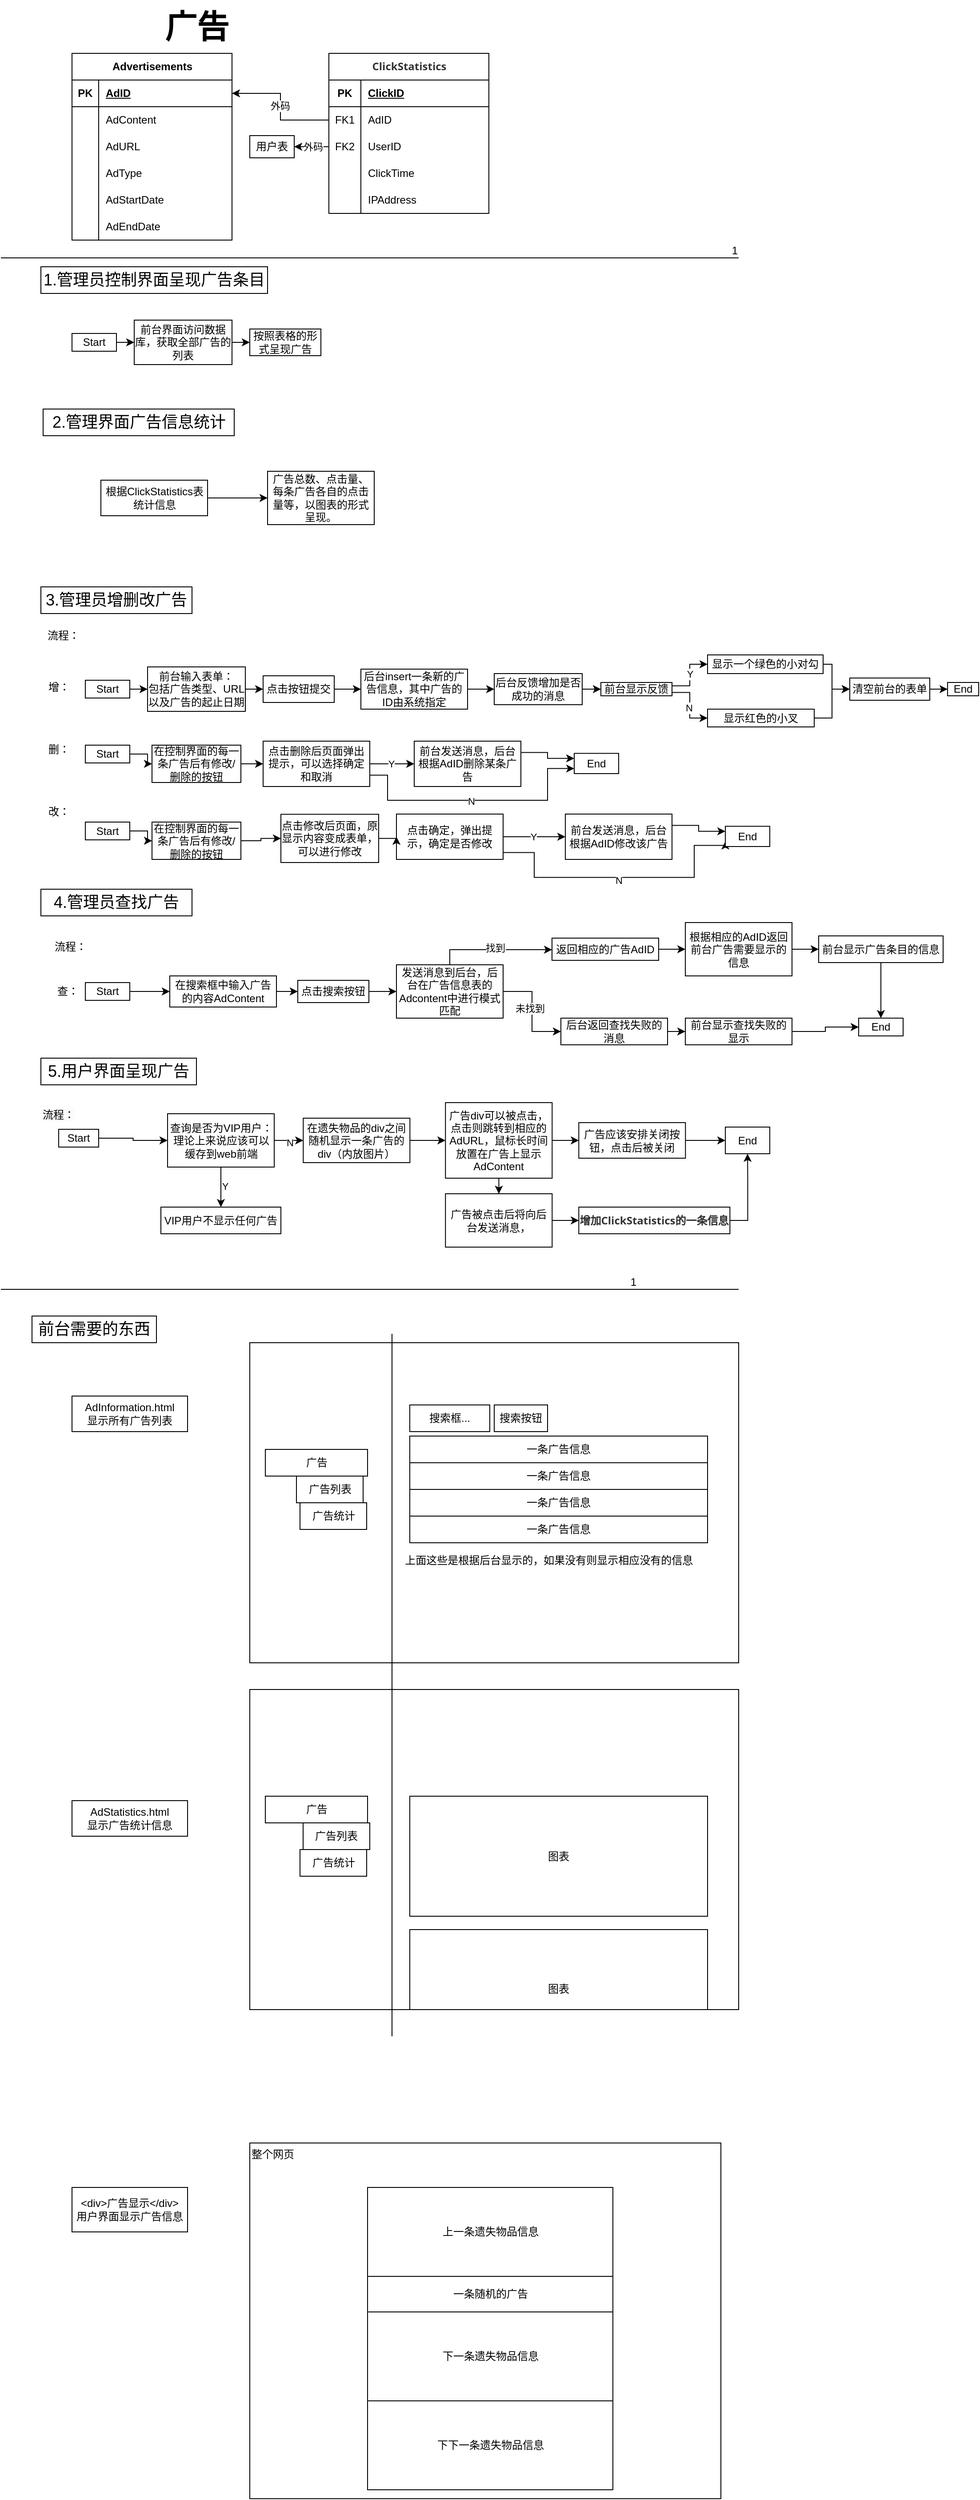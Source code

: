<mxfile version="24.2.7" type="device">
  <diagram name="第 1 页" id="qm4ddd9qRuESemj-PKuU">
    <mxGraphModel dx="1607" dy="868" grid="1" gridSize="10" guides="1" tooltips="1" connect="1" arrows="1" fold="1" page="1" pageScale="1" pageWidth="827" pageHeight="1169" math="0" shadow="0">
      <root>
        <mxCell id="0" />
        <mxCell id="1" parent="0" />
        <mxCell id="F8cBAUzVvNkROAD9gVgR-21" value="Advertisements" style="shape=table;startSize=30;container=1;collapsible=1;childLayout=tableLayout;fixedRows=1;rowLines=0;fontStyle=1;align=center;resizeLast=1;html=1;" parent="1" vertex="1">
          <mxGeometry x="80" y="90" width="180" height="210" as="geometry" />
        </mxCell>
        <mxCell id="F8cBAUzVvNkROAD9gVgR-22" value="" style="shape=tableRow;horizontal=0;startSize=0;swimlaneHead=0;swimlaneBody=0;fillColor=none;collapsible=0;dropTarget=0;points=[[0,0.5],[1,0.5]];portConstraint=eastwest;top=0;left=0;right=0;bottom=1;" parent="F8cBAUzVvNkROAD9gVgR-21" vertex="1">
          <mxGeometry y="30" width="180" height="30" as="geometry" />
        </mxCell>
        <mxCell id="F8cBAUzVvNkROAD9gVgR-23" value="PK" style="shape=partialRectangle;connectable=0;fillColor=none;top=0;left=0;bottom=0;right=0;fontStyle=1;overflow=hidden;whiteSpace=wrap;html=1;" parent="F8cBAUzVvNkROAD9gVgR-22" vertex="1">
          <mxGeometry width="30" height="30" as="geometry">
            <mxRectangle width="30" height="30" as="alternateBounds" />
          </mxGeometry>
        </mxCell>
        <mxCell id="F8cBAUzVvNkROAD9gVgR-24" value="AdID" style="shape=partialRectangle;connectable=0;fillColor=none;top=0;left=0;bottom=0;right=0;align=left;spacingLeft=6;fontStyle=5;overflow=hidden;whiteSpace=wrap;html=1;" parent="F8cBAUzVvNkROAD9gVgR-22" vertex="1">
          <mxGeometry x="30" width="150" height="30" as="geometry">
            <mxRectangle width="150" height="30" as="alternateBounds" />
          </mxGeometry>
        </mxCell>
        <mxCell id="F8cBAUzVvNkROAD9gVgR-25" value="" style="shape=tableRow;horizontal=0;startSize=0;swimlaneHead=0;swimlaneBody=0;fillColor=none;collapsible=0;dropTarget=0;points=[[0,0.5],[1,0.5]];portConstraint=eastwest;top=0;left=0;right=0;bottom=0;" parent="F8cBAUzVvNkROAD9gVgR-21" vertex="1">
          <mxGeometry y="60" width="180" height="30" as="geometry" />
        </mxCell>
        <mxCell id="F8cBAUzVvNkROAD9gVgR-26" value="" style="shape=partialRectangle;connectable=0;fillColor=none;top=0;left=0;bottom=0;right=0;editable=1;overflow=hidden;whiteSpace=wrap;html=1;" parent="F8cBAUzVvNkROAD9gVgR-25" vertex="1">
          <mxGeometry width="30" height="30" as="geometry">
            <mxRectangle width="30" height="30" as="alternateBounds" />
          </mxGeometry>
        </mxCell>
        <mxCell id="F8cBAUzVvNkROAD9gVgR-27" value="AdContent" style="shape=partialRectangle;connectable=0;fillColor=none;top=0;left=0;bottom=0;right=0;align=left;spacingLeft=6;overflow=hidden;whiteSpace=wrap;html=1;" parent="F8cBAUzVvNkROAD9gVgR-25" vertex="1">
          <mxGeometry x="30" width="150" height="30" as="geometry">
            <mxRectangle width="150" height="30" as="alternateBounds" />
          </mxGeometry>
        </mxCell>
        <mxCell id="F8cBAUzVvNkROAD9gVgR-28" value="" style="shape=tableRow;horizontal=0;startSize=0;swimlaneHead=0;swimlaneBody=0;fillColor=none;collapsible=0;dropTarget=0;points=[[0,0.5],[1,0.5]];portConstraint=eastwest;top=0;left=0;right=0;bottom=0;" parent="F8cBAUzVvNkROAD9gVgR-21" vertex="1">
          <mxGeometry y="90" width="180" height="30" as="geometry" />
        </mxCell>
        <mxCell id="F8cBAUzVvNkROAD9gVgR-29" value="" style="shape=partialRectangle;connectable=0;fillColor=none;top=0;left=0;bottom=0;right=0;editable=1;overflow=hidden;whiteSpace=wrap;html=1;" parent="F8cBAUzVvNkROAD9gVgR-28" vertex="1">
          <mxGeometry width="30" height="30" as="geometry">
            <mxRectangle width="30" height="30" as="alternateBounds" />
          </mxGeometry>
        </mxCell>
        <mxCell id="F8cBAUzVvNkROAD9gVgR-30" value="AdURL" style="shape=partialRectangle;connectable=0;fillColor=none;top=0;left=0;bottom=0;right=0;align=left;spacingLeft=6;overflow=hidden;whiteSpace=wrap;html=1;" parent="F8cBAUzVvNkROAD9gVgR-28" vertex="1">
          <mxGeometry x="30" width="150" height="30" as="geometry">
            <mxRectangle width="150" height="30" as="alternateBounds" />
          </mxGeometry>
        </mxCell>
        <mxCell id="F8cBAUzVvNkROAD9gVgR-31" value="" style="shape=tableRow;horizontal=0;startSize=0;swimlaneHead=0;swimlaneBody=0;fillColor=none;collapsible=0;dropTarget=0;points=[[0,0.5],[1,0.5]];portConstraint=eastwest;top=0;left=0;right=0;bottom=0;" parent="F8cBAUzVvNkROAD9gVgR-21" vertex="1">
          <mxGeometry y="120" width="180" height="30" as="geometry" />
        </mxCell>
        <mxCell id="F8cBAUzVvNkROAD9gVgR-32" value="" style="shape=partialRectangle;connectable=0;fillColor=none;top=0;left=0;bottom=0;right=0;editable=1;overflow=hidden;whiteSpace=wrap;html=1;" parent="F8cBAUzVvNkROAD9gVgR-31" vertex="1">
          <mxGeometry width="30" height="30" as="geometry">
            <mxRectangle width="30" height="30" as="alternateBounds" />
          </mxGeometry>
        </mxCell>
        <mxCell id="F8cBAUzVvNkROAD9gVgR-33" value="AdType" style="shape=partialRectangle;connectable=0;fillColor=none;top=0;left=0;bottom=0;right=0;align=left;spacingLeft=6;overflow=hidden;whiteSpace=wrap;html=1;" parent="F8cBAUzVvNkROAD9gVgR-31" vertex="1">
          <mxGeometry x="30" width="150" height="30" as="geometry">
            <mxRectangle width="150" height="30" as="alternateBounds" />
          </mxGeometry>
        </mxCell>
        <mxCell id="F8cBAUzVvNkROAD9gVgR-34" style="shape=tableRow;horizontal=0;startSize=0;swimlaneHead=0;swimlaneBody=0;fillColor=none;collapsible=0;dropTarget=0;points=[[0,0.5],[1,0.5]];portConstraint=eastwest;top=0;left=0;right=0;bottom=0;" parent="F8cBAUzVvNkROAD9gVgR-21" vertex="1">
          <mxGeometry y="150" width="180" height="30" as="geometry" />
        </mxCell>
        <mxCell id="F8cBAUzVvNkROAD9gVgR-35" style="shape=partialRectangle;connectable=0;fillColor=none;top=0;left=0;bottom=0;right=0;editable=1;overflow=hidden;whiteSpace=wrap;html=1;" parent="F8cBAUzVvNkROAD9gVgR-34" vertex="1">
          <mxGeometry width="30" height="30" as="geometry">
            <mxRectangle width="30" height="30" as="alternateBounds" />
          </mxGeometry>
        </mxCell>
        <mxCell id="F8cBAUzVvNkROAD9gVgR-36" value="AdStartDate" style="shape=partialRectangle;connectable=0;fillColor=none;top=0;left=0;bottom=0;right=0;align=left;spacingLeft=6;overflow=hidden;whiteSpace=wrap;html=1;" parent="F8cBAUzVvNkROAD9gVgR-34" vertex="1">
          <mxGeometry x="30" width="150" height="30" as="geometry">
            <mxRectangle width="150" height="30" as="alternateBounds" />
          </mxGeometry>
        </mxCell>
        <mxCell id="F8cBAUzVvNkROAD9gVgR-81" style="shape=tableRow;horizontal=0;startSize=0;swimlaneHead=0;swimlaneBody=0;fillColor=none;collapsible=0;dropTarget=0;points=[[0,0.5],[1,0.5]];portConstraint=eastwest;top=0;left=0;right=0;bottom=0;" parent="F8cBAUzVvNkROAD9gVgR-21" vertex="1">
          <mxGeometry y="180" width="180" height="30" as="geometry" />
        </mxCell>
        <mxCell id="F8cBAUzVvNkROAD9gVgR-82" style="shape=partialRectangle;connectable=0;fillColor=none;top=0;left=0;bottom=0;right=0;editable=1;overflow=hidden;whiteSpace=wrap;html=1;" parent="F8cBAUzVvNkROAD9gVgR-81" vertex="1">
          <mxGeometry width="30" height="30" as="geometry">
            <mxRectangle width="30" height="30" as="alternateBounds" />
          </mxGeometry>
        </mxCell>
        <mxCell id="F8cBAUzVvNkROAD9gVgR-83" value="AdEndDate" style="shape=partialRectangle;connectable=0;fillColor=none;top=0;left=0;bottom=0;right=0;align=left;spacingLeft=6;overflow=hidden;whiteSpace=wrap;html=1;" parent="F8cBAUzVvNkROAD9gVgR-81" vertex="1">
          <mxGeometry x="30" width="150" height="30" as="geometry">
            <mxRectangle width="150" height="30" as="alternateBounds" />
          </mxGeometry>
        </mxCell>
        <mxCell id="F8cBAUzVvNkROAD9gVgR-84" value="&lt;strong style=&quot;box-sizing: border-box; color: rgb(51, 51, 51); font-family: &amp;quot;Open Sans&amp;quot;, &amp;quot;Clear Sans&amp;quot;, &amp;quot;Helvetica Neue&amp;quot;, Helvetica, Arial, &amp;quot;Segoe UI Emoji&amp;quot;, sans-serif; orphans: 4; text-align: left; background-color: rgb(255, 255, 255);&quot;&gt;&lt;font style=&quot;font-size: 12px;&quot;&gt;ClickStatistics&lt;/font&gt;&lt;/strong&gt;" style="shape=table;startSize=30;container=1;collapsible=1;childLayout=tableLayout;fixedRows=1;rowLines=0;fontStyle=1;align=center;resizeLast=1;html=1;" parent="1" vertex="1">
          <mxGeometry x="368.97" y="90" width="180" height="180" as="geometry">
            <mxRectangle x="368.97" y="90" width="120" height="30" as="alternateBounds" />
          </mxGeometry>
        </mxCell>
        <mxCell id="F8cBAUzVvNkROAD9gVgR-85" value="" style="shape=tableRow;horizontal=0;startSize=0;swimlaneHead=0;swimlaneBody=0;fillColor=none;collapsible=0;dropTarget=0;points=[[0,0.5],[1,0.5]];portConstraint=eastwest;top=0;left=0;right=0;bottom=1;" parent="F8cBAUzVvNkROAD9gVgR-84" vertex="1">
          <mxGeometry y="30" width="180" height="30" as="geometry" />
        </mxCell>
        <mxCell id="F8cBAUzVvNkROAD9gVgR-86" value="PK" style="shape=partialRectangle;connectable=0;fillColor=none;top=0;left=0;bottom=0;right=0;fontStyle=1;overflow=hidden;whiteSpace=wrap;html=1;" parent="F8cBAUzVvNkROAD9gVgR-85" vertex="1">
          <mxGeometry width="36" height="30" as="geometry">
            <mxRectangle width="36" height="30" as="alternateBounds" />
          </mxGeometry>
        </mxCell>
        <mxCell id="F8cBAUzVvNkROAD9gVgR-87" value="ClickID" style="shape=partialRectangle;connectable=0;fillColor=none;top=0;left=0;bottom=0;right=0;align=left;spacingLeft=6;fontStyle=5;overflow=hidden;whiteSpace=wrap;html=1;" parent="F8cBAUzVvNkROAD9gVgR-85" vertex="1">
          <mxGeometry x="36" width="144" height="30" as="geometry">
            <mxRectangle width="144" height="30" as="alternateBounds" />
          </mxGeometry>
        </mxCell>
        <mxCell id="F8cBAUzVvNkROAD9gVgR-88" value="" style="shape=tableRow;horizontal=0;startSize=0;swimlaneHead=0;swimlaneBody=0;fillColor=none;collapsible=0;dropTarget=0;points=[[0,0.5],[1,0.5]];portConstraint=eastwest;top=0;left=0;right=0;bottom=0;" parent="F8cBAUzVvNkROAD9gVgR-84" vertex="1">
          <mxGeometry y="60" width="180" height="30" as="geometry" />
        </mxCell>
        <mxCell id="F8cBAUzVvNkROAD9gVgR-89" value="FK1" style="shape=partialRectangle;connectable=0;fillColor=none;top=0;left=0;bottom=0;right=0;editable=1;overflow=hidden;whiteSpace=wrap;html=1;" parent="F8cBAUzVvNkROAD9gVgR-88" vertex="1">
          <mxGeometry width="36" height="30" as="geometry">
            <mxRectangle width="36" height="30" as="alternateBounds" />
          </mxGeometry>
        </mxCell>
        <mxCell id="F8cBAUzVvNkROAD9gVgR-90" value="AdID" style="shape=partialRectangle;connectable=0;fillColor=none;top=0;left=0;bottom=0;right=0;align=left;spacingLeft=6;overflow=hidden;whiteSpace=wrap;html=1;" parent="F8cBAUzVvNkROAD9gVgR-88" vertex="1">
          <mxGeometry x="36" width="144" height="30" as="geometry">
            <mxRectangle width="144" height="30" as="alternateBounds" />
          </mxGeometry>
        </mxCell>
        <mxCell id="F8cBAUzVvNkROAD9gVgR-91" value="" style="shape=tableRow;horizontal=0;startSize=0;swimlaneHead=0;swimlaneBody=0;fillColor=none;collapsible=0;dropTarget=0;points=[[0,0.5],[1,0.5]];portConstraint=eastwest;top=0;left=0;right=0;bottom=0;" parent="F8cBAUzVvNkROAD9gVgR-84" vertex="1">
          <mxGeometry y="90" width="180" height="30" as="geometry" />
        </mxCell>
        <mxCell id="F8cBAUzVvNkROAD9gVgR-92" value="FK2" style="shape=partialRectangle;connectable=0;fillColor=none;top=0;left=0;bottom=0;right=0;editable=1;overflow=hidden;whiteSpace=wrap;html=1;" parent="F8cBAUzVvNkROAD9gVgR-91" vertex="1">
          <mxGeometry width="36" height="30" as="geometry">
            <mxRectangle width="36" height="30" as="alternateBounds" />
          </mxGeometry>
        </mxCell>
        <mxCell id="F8cBAUzVvNkROAD9gVgR-93" value="UserID" style="shape=partialRectangle;connectable=0;fillColor=none;top=0;left=0;bottom=0;right=0;align=left;spacingLeft=6;overflow=hidden;whiteSpace=wrap;html=1;" parent="F8cBAUzVvNkROAD9gVgR-91" vertex="1">
          <mxGeometry x="36" width="144" height="30" as="geometry">
            <mxRectangle width="144" height="30" as="alternateBounds" />
          </mxGeometry>
        </mxCell>
        <mxCell id="F8cBAUzVvNkROAD9gVgR-94" value="" style="shape=tableRow;horizontal=0;startSize=0;swimlaneHead=0;swimlaneBody=0;fillColor=none;collapsible=0;dropTarget=0;points=[[0,0.5],[1,0.5]];portConstraint=eastwest;top=0;left=0;right=0;bottom=0;" parent="F8cBAUzVvNkROAD9gVgR-84" vertex="1">
          <mxGeometry y="120" width="180" height="30" as="geometry" />
        </mxCell>
        <mxCell id="F8cBAUzVvNkROAD9gVgR-95" value="" style="shape=partialRectangle;connectable=0;fillColor=none;top=0;left=0;bottom=0;right=0;editable=1;overflow=hidden;whiteSpace=wrap;html=1;" parent="F8cBAUzVvNkROAD9gVgR-94" vertex="1">
          <mxGeometry width="36" height="30" as="geometry">
            <mxRectangle width="36" height="30" as="alternateBounds" />
          </mxGeometry>
        </mxCell>
        <mxCell id="F8cBAUzVvNkROAD9gVgR-96" value="ClickTime" style="shape=partialRectangle;connectable=0;fillColor=none;top=0;left=0;bottom=0;right=0;align=left;spacingLeft=6;overflow=hidden;whiteSpace=wrap;html=1;" parent="F8cBAUzVvNkROAD9gVgR-94" vertex="1">
          <mxGeometry x="36" width="144" height="30" as="geometry">
            <mxRectangle width="144" height="30" as="alternateBounds" />
          </mxGeometry>
        </mxCell>
        <mxCell id="F8cBAUzVvNkROAD9gVgR-97" style="shape=tableRow;horizontal=0;startSize=0;swimlaneHead=0;swimlaneBody=0;fillColor=none;collapsible=0;dropTarget=0;points=[[0,0.5],[1,0.5]];portConstraint=eastwest;top=0;left=0;right=0;bottom=0;" parent="F8cBAUzVvNkROAD9gVgR-84" vertex="1">
          <mxGeometry y="150" width="180" height="30" as="geometry" />
        </mxCell>
        <mxCell id="F8cBAUzVvNkROAD9gVgR-98" style="shape=partialRectangle;connectable=0;fillColor=none;top=0;left=0;bottom=0;right=0;editable=1;overflow=hidden;whiteSpace=wrap;html=1;" parent="F8cBAUzVvNkROAD9gVgR-97" vertex="1">
          <mxGeometry width="36" height="30" as="geometry">
            <mxRectangle width="36" height="30" as="alternateBounds" />
          </mxGeometry>
        </mxCell>
        <mxCell id="F8cBAUzVvNkROAD9gVgR-99" value="IPAddress" style="shape=partialRectangle;connectable=0;fillColor=none;top=0;left=0;bottom=0;right=0;align=left;spacingLeft=6;overflow=hidden;whiteSpace=wrap;html=1;" parent="F8cBAUzVvNkROAD9gVgR-97" vertex="1">
          <mxGeometry x="36" width="144" height="30" as="geometry">
            <mxRectangle width="144" height="30" as="alternateBounds" />
          </mxGeometry>
        </mxCell>
        <mxCell id="F8cBAUzVvNkROAD9gVgR-100" style="edgeStyle=orthogonalEdgeStyle;rounded=0;orthogonalLoop=1;jettySize=auto;html=1;exitX=0;exitY=0.5;exitDx=0;exitDy=0;entryX=1;entryY=0.5;entryDx=0;entryDy=0;" parent="1" source="F8cBAUzVvNkROAD9gVgR-88" target="F8cBAUzVvNkROAD9gVgR-22" edge="1">
          <mxGeometry relative="1" as="geometry" />
        </mxCell>
        <mxCell id="F8cBAUzVvNkROAD9gVgR-101" value="外码" style="edgeLabel;html=1;align=center;verticalAlign=middle;resizable=0;points=[];" parent="F8cBAUzVvNkROAD9gVgR-100" vertex="1" connectable="0">
          <mxGeometry x="0.012" y="1" relative="1" as="geometry">
            <mxPoint as="offset" />
          </mxGeometry>
        </mxCell>
        <mxCell id="F8cBAUzVvNkROAD9gVgR-102" style="edgeStyle=orthogonalEdgeStyle;rounded=0;orthogonalLoop=1;jettySize=auto;html=1;exitX=0;exitY=0.5;exitDx=0;exitDy=0;" parent="1" source="F8cBAUzVvNkROAD9gVgR-91" target="F8cBAUzVvNkROAD9gVgR-103" edge="1">
          <mxGeometry relative="1" as="geometry">
            <mxPoint x="350" y="195" as="targetPoint" />
          </mxGeometry>
        </mxCell>
        <mxCell id="F8cBAUzVvNkROAD9gVgR-104" value="外码" style="edgeLabel;html=1;align=center;verticalAlign=middle;resizable=0;points=[];" parent="F8cBAUzVvNkROAD9gVgR-102" vertex="1" connectable="0">
          <mxGeometry x="-0.091" relative="1" as="geometry">
            <mxPoint as="offset" />
          </mxGeometry>
        </mxCell>
        <mxCell id="F8cBAUzVvNkROAD9gVgR-103" value="用户表" style="whiteSpace=wrap;html=1;align=center;" parent="1" vertex="1">
          <mxGeometry x="280" y="182.5" width="50" height="25" as="geometry" />
        </mxCell>
        <mxCell id="F8cBAUzVvNkROAD9gVgR-105" value="&lt;b&gt;&lt;font style=&quot;font-size: 36px;&quot;&gt;广告&lt;/font&gt;&lt;/b&gt;" style="text;html=1;align=center;verticalAlign=middle;resizable=0;points=[];autosize=1;strokeColor=none;fillColor=none;" parent="1" vertex="1">
          <mxGeometry x="170" y="30" width="100" height="60" as="geometry" />
        </mxCell>
        <mxCell id="F8cBAUzVvNkROAD9gVgR-107" value="&lt;font style=&quot;font-size: 18px;&quot;&gt;3.管理员增删改广告&lt;/font&gt;" style="whiteSpace=wrap;html=1;" parent="1" vertex="1">
          <mxGeometry x="45" y="690" width="170" height="30" as="geometry" />
        </mxCell>
        <mxCell id="F8cBAUzVvNkROAD9gVgR-108" value="" style="endArrow=none;html=1;rounded=0;" parent="1" edge="1">
          <mxGeometry relative="1" as="geometry">
            <mxPoint y="320" as="sourcePoint" />
            <mxPoint x="830" y="320" as="targetPoint" />
          </mxGeometry>
        </mxCell>
        <mxCell id="F8cBAUzVvNkROAD9gVgR-109" value="1" style="resizable=0;html=1;whiteSpace=wrap;align=right;verticalAlign=bottom;" parent="F8cBAUzVvNkROAD9gVgR-108" connectable="0" vertex="1">
          <mxGeometry x="1" relative="1" as="geometry" />
        </mxCell>
        <mxCell id="F8cBAUzVvNkROAD9gVgR-110" value="流程：" style="text;html=1;align=center;verticalAlign=middle;resizable=0;points=[];autosize=1;strokeColor=none;fillColor=none;" parent="1" vertex="1">
          <mxGeometry x="40" y="730" width="60" height="30" as="geometry" />
        </mxCell>
        <mxCell id="F8cBAUzVvNkROAD9gVgR-130" style="edgeStyle=orthogonalEdgeStyle;rounded=0;orthogonalLoop=1;jettySize=auto;html=1;exitX=1;exitY=0.5;exitDx=0;exitDy=0;entryX=0;entryY=0.5;entryDx=0;entryDy=0;" parent="1" source="F8cBAUzVvNkROAD9gVgR-111" target="F8cBAUzVvNkROAD9gVgR-112" edge="1">
          <mxGeometry relative="1" as="geometry" />
        </mxCell>
        <mxCell id="F8cBAUzVvNkROAD9gVgR-111" value="Start" style="rounded=0;whiteSpace=wrap;html=1;" parent="1" vertex="1">
          <mxGeometry x="95" y="795" width="50" height="20" as="geometry" />
        </mxCell>
        <mxCell id="F8cBAUzVvNkROAD9gVgR-131" style="edgeStyle=orthogonalEdgeStyle;rounded=0;orthogonalLoop=1;jettySize=auto;html=1;exitX=1;exitY=0.5;exitDx=0;exitDy=0;entryX=0;entryY=0.5;entryDx=0;entryDy=0;" parent="1" source="F8cBAUzVvNkROAD9gVgR-112" target="F8cBAUzVvNkROAD9gVgR-113" edge="1">
          <mxGeometry relative="1" as="geometry" />
        </mxCell>
        <mxCell id="F8cBAUzVvNkROAD9gVgR-112" value="前台输入表单：&lt;br&gt;包括广告类型、URL以及广告的起止日期" style="rounded=0;whiteSpace=wrap;html=1;" parent="1" vertex="1">
          <mxGeometry x="165" y="780" width="110" height="50" as="geometry" />
        </mxCell>
        <mxCell id="F8cBAUzVvNkROAD9gVgR-132" style="edgeStyle=orthogonalEdgeStyle;rounded=0;orthogonalLoop=1;jettySize=auto;html=1;exitX=1;exitY=0.5;exitDx=0;exitDy=0;" parent="1" source="F8cBAUzVvNkROAD9gVgR-113" target="F8cBAUzVvNkROAD9gVgR-114" edge="1">
          <mxGeometry relative="1" as="geometry" />
        </mxCell>
        <mxCell id="F8cBAUzVvNkROAD9gVgR-113" value="点击按钮提交" style="whiteSpace=wrap;html=1;" parent="1" vertex="1">
          <mxGeometry x="295" y="790" width="80" height="30" as="geometry" />
        </mxCell>
        <mxCell id="F8cBAUzVvNkROAD9gVgR-133" style="edgeStyle=orthogonalEdgeStyle;rounded=0;orthogonalLoop=1;jettySize=auto;html=1;exitX=1;exitY=0.5;exitDx=0;exitDy=0;entryX=0;entryY=0.5;entryDx=0;entryDy=0;" parent="1" source="F8cBAUzVvNkROAD9gVgR-114" target="F8cBAUzVvNkROAD9gVgR-116" edge="1">
          <mxGeometry relative="1" as="geometry" />
        </mxCell>
        <mxCell id="F8cBAUzVvNkROAD9gVgR-114" value="后台insert一条新的广告信息，其中广告的ID由系统指定" style="whiteSpace=wrap;html=1;" parent="1" vertex="1">
          <mxGeometry x="405" y="782.5" width="120" height="45" as="geometry" />
        </mxCell>
        <mxCell id="F8cBAUzVvNkROAD9gVgR-134" style="edgeStyle=orthogonalEdgeStyle;rounded=0;orthogonalLoop=1;jettySize=auto;html=1;exitX=1;exitY=0.5;exitDx=0;exitDy=0;" parent="1" source="F8cBAUzVvNkROAD9gVgR-116" target="F8cBAUzVvNkROAD9gVgR-117" edge="1">
          <mxGeometry relative="1" as="geometry" />
        </mxCell>
        <mxCell id="F8cBAUzVvNkROAD9gVgR-116" value="后台反馈增加是否成功的消息" style="whiteSpace=wrap;html=1;" parent="1" vertex="1">
          <mxGeometry x="555" y="787.5" width="98.97" height="35" as="geometry" />
        </mxCell>
        <mxCell id="F8cBAUzVvNkROAD9gVgR-118" style="edgeStyle=orthogonalEdgeStyle;rounded=0;orthogonalLoop=1;jettySize=auto;html=1;exitX=1;exitY=0.25;exitDx=0;exitDy=0;entryX=0;entryY=0.5;entryDx=0;entryDy=0;" parent="1" source="F8cBAUzVvNkROAD9gVgR-117" target="F8cBAUzVvNkROAD9gVgR-119" edge="1">
          <mxGeometry relative="1" as="geometry">
            <mxPoint x="795" y="770" as="targetPoint" />
          </mxGeometry>
        </mxCell>
        <mxCell id="F8cBAUzVvNkROAD9gVgR-121" value="Y" style="edgeLabel;html=1;align=center;verticalAlign=middle;resizable=0;points=[];" parent="F8cBAUzVvNkROAD9gVgR-118" vertex="1" connectable="0">
          <mxGeometry x="0.055" relative="1" as="geometry">
            <mxPoint as="offset" />
          </mxGeometry>
        </mxCell>
        <mxCell id="F8cBAUzVvNkROAD9gVgR-123" style="edgeStyle=orthogonalEdgeStyle;rounded=0;orthogonalLoop=1;jettySize=auto;html=1;exitX=1;exitY=0.75;exitDx=0;exitDy=0;entryX=0;entryY=0.5;entryDx=0;entryDy=0;" parent="1" source="F8cBAUzVvNkROAD9gVgR-117" target="F8cBAUzVvNkROAD9gVgR-122" edge="1">
          <mxGeometry relative="1" as="geometry" />
        </mxCell>
        <mxCell id="F8cBAUzVvNkROAD9gVgR-124" value="N" style="edgeLabel;html=1;align=center;verticalAlign=middle;resizable=0;points=[];" parent="F8cBAUzVvNkROAD9gVgR-123" vertex="1" connectable="0">
          <mxGeometry x="0.063" y="-1" relative="1" as="geometry">
            <mxPoint as="offset" />
          </mxGeometry>
        </mxCell>
        <mxCell id="F8cBAUzVvNkROAD9gVgR-117" value="前台显示反馈" style="whiteSpace=wrap;html=1;" parent="1" vertex="1">
          <mxGeometry x="675" y="797.5" width="80" height="15" as="geometry" />
        </mxCell>
        <mxCell id="F8cBAUzVvNkROAD9gVgR-126" style="edgeStyle=orthogonalEdgeStyle;rounded=0;orthogonalLoop=1;jettySize=auto;html=1;exitX=1;exitY=0.5;exitDx=0;exitDy=0;entryX=0;entryY=0.5;entryDx=0;entryDy=0;" parent="1" source="F8cBAUzVvNkROAD9gVgR-119" target="F8cBAUzVvNkROAD9gVgR-125" edge="1">
          <mxGeometry relative="1" as="geometry">
            <Array as="points">
              <mxPoint x="935" y="777" />
              <mxPoint x="935" y="805" />
            </Array>
          </mxGeometry>
        </mxCell>
        <mxCell id="F8cBAUzVvNkROAD9gVgR-119" value="显示一个绿色的小对勾" style="whiteSpace=wrap;html=1;" parent="1" vertex="1">
          <mxGeometry x="795" y="766.5" width="130" height="21" as="geometry" />
        </mxCell>
        <mxCell id="F8cBAUzVvNkROAD9gVgR-127" style="edgeStyle=orthogonalEdgeStyle;rounded=0;orthogonalLoop=1;jettySize=auto;html=1;exitX=1;exitY=0.5;exitDx=0;exitDy=0;entryX=0;entryY=0.5;entryDx=0;entryDy=0;" parent="1" source="F8cBAUzVvNkROAD9gVgR-122" target="F8cBAUzVvNkROAD9gVgR-125" edge="1">
          <mxGeometry relative="1" as="geometry" />
        </mxCell>
        <mxCell id="F8cBAUzVvNkROAD9gVgR-122" value="显示红色的小叉" style="whiteSpace=wrap;html=1;" parent="1" vertex="1">
          <mxGeometry x="795" y="827.5" width="120" height="20" as="geometry" />
        </mxCell>
        <mxCell id="F8cBAUzVvNkROAD9gVgR-129" value="" style="edgeStyle=orthogonalEdgeStyle;rounded=0;orthogonalLoop=1;jettySize=auto;html=1;" parent="1" source="F8cBAUzVvNkROAD9gVgR-125" target="F8cBAUzVvNkROAD9gVgR-128" edge="1">
          <mxGeometry relative="1" as="geometry" />
        </mxCell>
        <mxCell id="F8cBAUzVvNkROAD9gVgR-125" value="清空前台的表单" style="whiteSpace=wrap;html=1;" parent="1" vertex="1">
          <mxGeometry x="955" y="792.5" width="90" height="25" as="geometry" />
        </mxCell>
        <mxCell id="F8cBAUzVvNkROAD9gVgR-128" value="End" style="whiteSpace=wrap;html=1;" parent="1" vertex="1">
          <mxGeometry x="1065" y="797.5" width="35" height="15" as="geometry" />
        </mxCell>
        <mxCell id="F8cBAUzVvNkROAD9gVgR-136" value="增：" style="text;html=1;align=center;verticalAlign=middle;resizable=0;points=[];autosize=1;strokeColor=none;fillColor=none;" parent="1" vertex="1">
          <mxGeometry x="40" y="788" width="50" height="30" as="geometry" />
        </mxCell>
        <mxCell id="F8cBAUzVvNkROAD9gVgR-137" value="删：" style="text;html=1;align=center;verticalAlign=middle;resizable=0;points=[];autosize=1;strokeColor=none;fillColor=none;" parent="1" vertex="1">
          <mxGeometry x="40" y="858" width="50" height="30" as="geometry" />
        </mxCell>
        <mxCell id="F8cBAUzVvNkROAD9gVgR-140" value="" style="edgeStyle=orthogonalEdgeStyle;rounded=0;orthogonalLoop=1;jettySize=auto;html=1;" parent="1" source="F8cBAUzVvNkROAD9gVgR-138" target="F8cBAUzVvNkROAD9gVgR-139" edge="1">
          <mxGeometry relative="1" as="geometry" />
        </mxCell>
        <mxCell id="F8cBAUzVvNkROAD9gVgR-138" value="Start" style="rounded=0;whiteSpace=wrap;html=1;" parent="1" vertex="1">
          <mxGeometry x="95" y="868" width="50" height="20" as="geometry" />
        </mxCell>
        <mxCell id="u2orxv1Wu-BZlO4ID_fW-12" value="" style="edgeStyle=orthogonalEdgeStyle;rounded=0;orthogonalLoop=1;jettySize=auto;html=1;" parent="1" source="F8cBAUzVvNkROAD9gVgR-139" target="u2orxv1Wu-BZlO4ID_fW-11" edge="1">
          <mxGeometry relative="1" as="geometry" />
        </mxCell>
        <mxCell id="F8cBAUzVvNkROAD9gVgR-139" value="在控制界面的每一条广告后有修改/删除的按钮" style="whiteSpace=wrap;html=1;rounded=0;" parent="1" vertex="1">
          <mxGeometry x="170" y="868" width="100" height="42" as="geometry" />
        </mxCell>
        <mxCell id="u2orxv1Wu-BZlO4ID_fW-1" value="&lt;font style=&quot;font-size: 18px;&quot;&gt;1.管理员控制界面呈现广告条目&lt;/font&gt;" style="whiteSpace=wrap;html=1;" parent="1" vertex="1">
          <mxGeometry x="45" y="330" width="255" height="30" as="geometry" />
        </mxCell>
        <mxCell id="u2orxv1Wu-BZlO4ID_fW-2" style="edgeStyle=orthogonalEdgeStyle;rounded=0;orthogonalLoop=1;jettySize=auto;html=1;exitX=1;exitY=0.5;exitDx=0;exitDy=0;entryX=0;entryY=0.5;entryDx=0;entryDy=0;" parent="1" source="u2orxv1Wu-BZlO4ID_fW-3" target="u2orxv1Wu-BZlO4ID_fW-5" edge="1">
          <mxGeometry relative="1" as="geometry" />
        </mxCell>
        <mxCell id="u2orxv1Wu-BZlO4ID_fW-3" value="Start" style="rounded=0;whiteSpace=wrap;html=1;" parent="1" vertex="1">
          <mxGeometry x="80" y="405" width="50" height="20" as="geometry" />
        </mxCell>
        <mxCell id="u2orxv1Wu-BZlO4ID_fW-4" style="edgeStyle=orthogonalEdgeStyle;rounded=0;orthogonalLoop=1;jettySize=auto;html=1;exitX=1;exitY=0.5;exitDx=0;exitDy=0;entryX=0;entryY=0.5;entryDx=0;entryDy=0;" parent="1" source="u2orxv1Wu-BZlO4ID_fW-5" target="u2orxv1Wu-BZlO4ID_fW-7" edge="1">
          <mxGeometry relative="1" as="geometry" />
        </mxCell>
        <mxCell id="u2orxv1Wu-BZlO4ID_fW-5" value="前台界面访问数据库，获取全部广告的列表" style="rounded=0;whiteSpace=wrap;html=1;" parent="1" vertex="1">
          <mxGeometry x="150" y="390" width="110" height="50" as="geometry" />
        </mxCell>
        <mxCell id="u2orxv1Wu-BZlO4ID_fW-7" value="按照表格的形式呈现广告" style="whiteSpace=wrap;html=1;" parent="1" vertex="1">
          <mxGeometry x="280" y="400" width="80" height="30" as="geometry" />
        </mxCell>
        <mxCell id="u2orxv1Wu-BZlO4ID_fW-14" value="" style="edgeStyle=orthogonalEdgeStyle;rounded=0;orthogonalLoop=1;jettySize=auto;html=1;" parent="1" source="u2orxv1Wu-BZlO4ID_fW-11" target="u2orxv1Wu-BZlO4ID_fW-13" edge="1">
          <mxGeometry relative="1" as="geometry" />
        </mxCell>
        <mxCell id="u2orxv1Wu-BZlO4ID_fW-15" value="Y" style="edgeLabel;html=1;align=center;verticalAlign=middle;resizable=0;points=[];" parent="u2orxv1Wu-BZlO4ID_fW-14" vertex="1" connectable="0">
          <mxGeometry x="-0.038" relative="1" as="geometry">
            <mxPoint as="offset" />
          </mxGeometry>
        </mxCell>
        <mxCell id="u2orxv1Wu-BZlO4ID_fW-16" style="edgeStyle=orthogonalEdgeStyle;rounded=0;orthogonalLoop=1;jettySize=auto;html=1;exitX=1;exitY=0.75;exitDx=0;exitDy=0;entryX=0;entryY=0.75;entryDx=0;entryDy=0;" parent="1" source="u2orxv1Wu-BZlO4ID_fW-11" target="u2orxv1Wu-BZlO4ID_fW-17" edge="1">
          <mxGeometry relative="1" as="geometry">
            <mxPoint x="635" y="902" as="targetPoint" />
            <mxPoint x="465" y="960" as="sourcePoint" />
            <Array as="points">
              <mxPoint x="435" y="902" />
              <mxPoint x="435" y="930" />
              <mxPoint x="615" y="930" />
              <mxPoint x="615" y="894" />
            </Array>
          </mxGeometry>
        </mxCell>
        <mxCell id="-B68lIBKBf1nEpoMevQf-18" value="N" style="edgeLabel;html=1;align=center;verticalAlign=middle;resizable=0;points=[];" parent="u2orxv1Wu-BZlO4ID_fW-16" vertex="1" connectable="0">
          <mxGeometry x="-0.035" y="-1" relative="1" as="geometry">
            <mxPoint as="offset" />
          </mxGeometry>
        </mxCell>
        <mxCell id="u2orxv1Wu-BZlO4ID_fW-11" value="点击删除后页面弹出提示，可以选择确定和取消" style="whiteSpace=wrap;html=1;rounded=0;" parent="1" vertex="1">
          <mxGeometry x="295" y="863.5" width="120" height="51" as="geometry" />
        </mxCell>
        <mxCell id="u2orxv1Wu-BZlO4ID_fW-18" style="edgeStyle=orthogonalEdgeStyle;rounded=0;orthogonalLoop=1;jettySize=auto;html=1;exitX=1;exitY=0.25;exitDx=0;exitDy=0;entryX=0;entryY=0.25;entryDx=0;entryDy=0;" parent="1" source="u2orxv1Wu-BZlO4ID_fW-13" target="u2orxv1Wu-BZlO4ID_fW-17" edge="1">
          <mxGeometry relative="1" as="geometry" />
        </mxCell>
        <mxCell id="u2orxv1Wu-BZlO4ID_fW-13" value="前台发送消息，后台根据AdID删除某条广告" style="whiteSpace=wrap;html=1;rounded=0;" parent="1" vertex="1">
          <mxGeometry x="465" y="863.5" width="120" height="51" as="geometry" />
        </mxCell>
        <mxCell id="u2orxv1Wu-BZlO4ID_fW-17" value="End" style="whiteSpace=wrap;html=1;" parent="1" vertex="1">
          <mxGeometry x="645" y="877.25" width="50" height="22.75" as="geometry" />
        </mxCell>
        <mxCell id="-B68lIBKBf1nEpoMevQf-1" value="改：" style="text;html=1;align=center;verticalAlign=middle;resizable=0;points=[];autosize=1;strokeColor=none;fillColor=none;" parent="1" vertex="1">
          <mxGeometry x="40" y="928" width="50" height="30" as="geometry" />
        </mxCell>
        <mxCell id="-B68lIBKBf1nEpoMevQf-2" value="" style="edgeStyle=orthogonalEdgeStyle;rounded=0;orthogonalLoop=1;jettySize=auto;html=1;" parent="1" source="-B68lIBKBf1nEpoMevQf-3" target="-B68lIBKBf1nEpoMevQf-5" edge="1">
          <mxGeometry relative="1" as="geometry" />
        </mxCell>
        <mxCell id="-B68lIBKBf1nEpoMevQf-3" value="Start" style="rounded=0;whiteSpace=wrap;html=1;" parent="1" vertex="1">
          <mxGeometry x="95" y="954.5" width="50" height="20" as="geometry" />
        </mxCell>
        <mxCell id="-B68lIBKBf1nEpoMevQf-4" value="" style="edgeStyle=orthogonalEdgeStyle;rounded=0;orthogonalLoop=1;jettySize=auto;html=1;entryX=0;entryY=0.5;entryDx=0;entryDy=0;" parent="1" source="-B68lIBKBf1nEpoMevQf-5" target="-B68lIBKBf1nEpoMevQf-14" edge="1">
          <mxGeometry relative="1" as="geometry" />
        </mxCell>
        <mxCell id="-B68lIBKBf1nEpoMevQf-5" value="在控制界面的每一条广告后有修改/删除的按钮" style="whiteSpace=wrap;html=1;rounded=0;" parent="1" vertex="1">
          <mxGeometry x="170" y="954.5" width="100" height="42" as="geometry" />
        </mxCell>
        <mxCell id="-B68lIBKBf1nEpoMevQf-6" value="" style="edgeStyle=orthogonalEdgeStyle;rounded=0;orthogonalLoop=1;jettySize=auto;html=1;" parent="1" source="-B68lIBKBf1nEpoMevQf-10" target="-B68lIBKBf1nEpoMevQf-12" edge="1">
          <mxGeometry relative="1" as="geometry" />
        </mxCell>
        <mxCell id="-B68lIBKBf1nEpoMevQf-7" value="Y" style="edgeLabel;html=1;align=center;verticalAlign=middle;resizable=0;points=[];" parent="-B68lIBKBf1nEpoMevQf-6" vertex="1" connectable="0">
          <mxGeometry x="-0.038" relative="1" as="geometry">
            <mxPoint as="offset" />
          </mxGeometry>
        </mxCell>
        <mxCell id="-B68lIBKBf1nEpoMevQf-8" style="edgeStyle=orthogonalEdgeStyle;rounded=0;orthogonalLoop=1;jettySize=auto;html=1;exitX=1;exitY=0.75;exitDx=0;exitDy=0;entryX=0;entryY=0.75;entryDx=0;entryDy=0;" parent="1" source="-B68lIBKBf1nEpoMevQf-10" target="-B68lIBKBf1nEpoMevQf-13" edge="1">
          <mxGeometry relative="1" as="geometry">
            <mxPoint x="800" y="988.75" as="targetPoint" />
            <mxPoint x="630" y="1046.75" as="sourcePoint" />
            <Array as="points">
              <mxPoint x="600" y="988.75" />
              <mxPoint x="600" y="1016.75" />
              <mxPoint x="780" y="1016.75" />
              <mxPoint x="780" y="980.75" />
            </Array>
          </mxGeometry>
        </mxCell>
        <mxCell id="-B68lIBKBf1nEpoMevQf-9" value="N" style="edgeLabel;html=1;align=center;verticalAlign=middle;resizable=0;points=[];" parent="-B68lIBKBf1nEpoMevQf-8" vertex="1" connectable="0">
          <mxGeometry x="-0.111" y="-4" relative="1" as="geometry">
            <mxPoint x="19" y="-1" as="offset" />
          </mxGeometry>
        </mxCell>
        <mxCell id="-B68lIBKBf1nEpoMevQf-10" value="点击确定，弹出提示，确定是否修改" style="whiteSpace=wrap;html=1;rounded=0;" parent="1" vertex="1">
          <mxGeometry x="445" y="945.5" width="120" height="51" as="geometry" />
        </mxCell>
        <mxCell id="-B68lIBKBf1nEpoMevQf-11" style="edgeStyle=orthogonalEdgeStyle;rounded=0;orthogonalLoop=1;jettySize=auto;html=1;exitX=1;exitY=0.25;exitDx=0;exitDy=0;entryX=0;entryY=0.25;entryDx=0;entryDy=0;" parent="1" source="-B68lIBKBf1nEpoMevQf-12" target="-B68lIBKBf1nEpoMevQf-13" edge="1">
          <mxGeometry relative="1" as="geometry" />
        </mxCell>
        <mxCell id="-B68lIBKBf1nEpoMevQf-12" value="前台发送消息，后台根据AdID修改该广告" style="whiteSpace=wrap;html=1;rounded=0;" parent="1" vertex="1">
          <mxGeometry x="635" y="945.5" width="120" height="51" as="geometry" />
        </mxCell>
        <mxCell id="-B68lIBKBf1nEpoMevQf-13" value="End" style="whiteSpace=wrap;html=1;" parent="1" vertex="1">
          <mxGeometry x="815" y="959.25" width="50" height="22.75" as="geometry" />
        </mxCell>
        <mxCell id="-B68lIBKBf1nEpoMevQf-16" style="edgeStyle=orthogonalEdgeStyle;rounded=0;orthogonalLoop=1;jettySize=auto;html=1;exitX=1;exitY=0.5;exitDx=0;exitDy=0;entryX=0;entryY=0.5;entryDx=0;entryDy=0;" parent="1" source="-B68lIBKBf1nEpoMevQf-14" target="-B68lIBKBf1nEpoMevQf-10" edge="1">
          <mxGeometry relative="1" as="geometry" />
        </mxCell>
        <mxCell id="-B68lIBKBf1nEpoMevQf-14" value="点击修改后页面，原显示内容变成表单，可以进行修改" style="whiteSpace=wrap;html=1;" parent="1" vertex="1">
          <mxGeometry x="315" y="945.75" width="110" height="54.25" as="geometry" />
        </mxCell>
        <mxCell id="-B68lIBKBf1nEpoMevQf-19" value="&lt;font style=&quot;font-size: 18px;&quot;&gt;5.用户界面呈现广告&lt;/font&gt;" style="whiteSpace=wrap;html=1;" parent="1" vertex="1">
          <mxGeometry x="45" y="1220" width="175" height="30" as="geometry" />
        </mxCell>
        <mxCell id="-B68lIBKBf1nEpoMevQf-20" value="&lt;span style=&quot;color: rgb(0, 0, 0); font-family: Helvetica; font-size: 12px; font-style: normal; font-variant-ligatures: normal; font-variant-caps: normal; font-weight: 400; letter-spacing: normal; orphans: 2; text-align: center; text-indent: 0px; text-transform: none; widows: 2; word-spacing: 0px; -webkit-text-stroke-width: 0px; white-space: nowrap; background-color: rgb(251, 251, 251); text-decoration-thickness: initial; text-decoration-style: initial; text-decoration-color: initial; display: inline !important; float: none;&quot;&gt;流程：&lt;/span&gt;" style="text;whiteSpace=wrap;html=1;" parent="1" vertex="1">
          <mxGeometry x="45" y="1270" width="40" height="20" as="geometry" />
        </mxCell>
        <mxCell id="GoL-0JiAsPzDFBbjx5me-9" style="edgeStyle=orthogonalEdgeStyle;rounded=0;orthogonalLoop=1;jettySize=auto;html=1;exitX=1;exitY=0.5;exitDx=0;exitDy=0;entryX=0;entryY=0.5;entryDx=0;entryDy=0;" edge="1" parent="1" source="-B68lIBKBf1nEpoMevQf-21" target="GoL-0JiAsPzDFBbjx5me-1">
          <mxGeometry relative="1" as="geometry" />
        </mxCell>
        <mxCell id="-B68lIBKBf1nEpoMevQf-21" value="Start" style="whiteSpace=wrap;html=1;" parent="1" vertex="1">
          <mxGeometry x="65" y="1300" width="45" height="20" as="geometry" />
        </mxCell>
        <mxCell id="-B68lIBKBf1nEpoMevQf-25" value="" style="edgeStyle=orthogonalEdgeStyle;rounded=0;orthogonalLoop=1;jettySize=auto;html=1;" parent="1" source="-B68lIBKBf1nEpoMevQf-22" target="-B68lIBKBf1nEpoMevQf-24" edge="1">
          <mxGeometry relative="1" as="geometry" />
        </mxCell>
        <mxCell id="-B68lIBKBf1nEpoMevQf-22" value="在遗失物品的div之间随机显示一条广告的div（内放图片）" style="whiteSpace=wrap;html=1;" parent="1" vertex="1">
          <mxGeometry x="340.15" y="1287.5" width="120" height="50" as="geometry" />
        </mxCell>
        <mxCell id="-B68lIBKBf1nEpoMevQf-27" value="" style="edgeStyle=orthogonalEdgeStyle;rounded=0;orthogonalLoop=1;jettySize=auto;html=1;" parent="1" source="-B68lIBKBf1nEpoMevQf-24" target="-B68lIBKBf1nEpoMevQf-26" edge="1">
          <mxGeometry relative="1" as="geometry" />
        </mxCell>
        <mxCell id="-B68lIBKBf1nEpoMevQf-31" value="" style="edgeStyle=orthogonalEdgeStyle;rounded=0;orthogonalLoop=1;jettySize=auto;html=1;" parent="1" source="-B68lIBKBf1nEpoMevQf-24" target="-B68lIBKBf1nEpoMevQf-30" edge="1">
          <mxGeometry relative="1" as="geometry" />
        </mxCell>
        <mxCell id="-B68lIBKBf1nEpoMevQf-24" value="广告div可以被点击，点击则跳转到相应的AdURL，鼠标长时间放置在广告上显示AdContent" style="whiteSpace=wrap;html=1;" parent="1" vertex="1">
          <mxGeometry x="500.15" y="1270" width="120" height="85" as="geometry" />
        </mxCell>
        <mxCell id="-B68lIBKBf1nEpoMevQf-29" value="" style="edgeStyle=orthogonalEdgeStyle;rounded=0;orthogonalLoop=1;jettySize=auto;html=1;" parent="1" source="-B68lIBKBf1nEpoMevQf-26" target="-B68lIBKBf1nEpoMevQf-28" edge="1">
          <mxGeometry relative="1" as="geometry" />
        </mxCell>
        <mxCell id="-B68lIBKBf1nEpoMevQf-26" value="广告应该安排关闭按钮，点击后被关闭" style="whiteSpace=wrap;html=1;" parent="1" vertex="1">
          <mxGeometry x="650.15" y="1292.5" width="120" height="40" as="geometry" />
        </mxCell>
        <mxCell id="-B68lIBKBf1nEpoMevQf-28" value="End" style="whiteSpace=wrap;html=1;" parent="1" vertex="1">
          <mxGeometry x="815" y="1297.5" width="50" height="30" as="geometry" />
        </mxCell>
        <mxCell id="-B68lIBKBf1nEpoMevQf-33" value="" style="edgeStyle=orthogonalEdgeStyle;rounded=0;orthogonalLoop=1;jettySize=auto;html=1;" parent="1" source="-B68lIBKBf1nEpoMevQf-30" target="-B68lIBKBf1nEpoMevQf-32" edge="1">
          <mxGeometry relative="1" as="geometry" />
        </mxCell>
        <mxCell id="-B68lIBKBf1nEpoMevQf-30" value="广告被点击后将向后台发送消息，" style="whiteSpace=wrap;html=1;" parent="1" vertex="1">
          <mxGeometry x="500.15" y="1372.5" width="120" height="60" as="geometry" />
        </mxCell>
        <mxCell id="-B68lIBKBf1nEpoMevQf-34" style="edgeStyle=orthogonalEdgeStyle;rounded=0;orthogonalLoop=1;jettySize=auto;html=1;exitX=1;exitY=0.5;exitDx=0;exitDy=0;entryX=0.5;entryY=1;entryDx=0;entryDy=0;" parent="1" source="-B68lIBKBf1nEpoMevQf-32" target="-B68lIBKBf1nEpoMevQf-28" edge="1">
          <mxGeometry relative="1" as="geometry" />
        </mxCell>
        <mxCell id="-B68lIBKBf1nEpoMevQf-32" value="&lt;strong style=&quot;text-wrap: nowrap; box-sizing: border-box; color: rgb(51, 51, 51); font-family: &amp;quot;Open Sans&amp;quot;, &amp;quot;Clear Sans&amp;quot;, &amp;quot;Helvetica Neue&amp;quot;, Helvetica, Arial, &amp;quot;Segoe UI Emoji&amp;quot;, sans-serif; orphans: 4; text-align: left; background-color: rgb(255, 255, 255);&quot;&gt;增加ClickStatistics的一条信息&lt;/strong&gt;" style="whiteSpace=wrap;html=1;" parent="1" vertex="1">
          <mxGeometry x="650.15" y="1387.5" width="170" height="30" as="geometry" />
        </mxCell>
        <mxCell id="-B68lIBKBf1nEpoMevQf-36" value="&lt;font style=&quot;font-size: 18px;&quot;&gt;2.管理界面广告信息统计&lt;/font&gt;" style="whiteSpace=wrap;html=1;" parent="1" vertex="1">
          <mxGeometry x="47.5" y="490" width="215" height="30" as="geometry" />
        </mxCell>
        <mxCell id="-B68lIBKBf1nEpoMevQf-44" value="" style="edgeStyle=orthogonalEdgeStyle;rounded=0;orthogonalLoop=1;jettySize=auto;html=1;" parent="1" source="-B68lIBKBf1nEpoMevQf-42" target="-B68lIBKBf1nEpoMevQf-43" edge="1">
          <mxGeometry relative="1" as="geometry" />
        </mxCell>
        <mxCell id="-B68lIBKBf1nEpoMevQf-42" value="根据ClickStatistics表统计信息" style="rounded=0;whiteSpace=wrap;html=1;" parent="1" vertex="1">
          <mxGeometry x="112.5" y="570" width="120" height="40" as="geometry" />
        </mxCell>
        <mxCell id="-B68lIBKBf1nEpoMevQf-43" value="广告总数、点击量、每条广告各自的点击量等，以图表的形式呈现。" style="whiteSpace=wrap;html=1;rounded=0;" parent="1" vertex="1">
          <mxGeometry x="300" y="560" width="120" height="60" as="geometry" />
        </mxCell>
        <mxCell id="-B68lIBKBf1nEpoMevQf-45" value="&lt;font style=&quot;font-size: 18px;&quot;&gt;4.管理员查找广告&lt;/font&gt;" style="whiteSpace=wrap;html=1;" parent="1" vertex="1">
          <mxGeometry x="45" y="1030" width="170" height="30" as="geometry" />
        </mxCell>
        <mxCell id="-B68lIBKBf1nEpoMevQf-46" value="流程：" style="text;html=1;align=center;verticalAlign=middle;resizable=0;points=[];autosize=1;strokeColor=none;fillColor=none;" parent="1" vertex="1">
          <mxGeometry x="47.5" y="1080" width="60" height="30" as="geometry" />
        </mxCell>
        <mxCell id="-B68lIBKBf1nEpoMevQf-47" value="查：" style="text;html=1;align=center;verticalAlign=middle;resizable=0;points=[];autosize=1;strokeColor=none;fillColor=none;" parent="1" vertex="1">
          <mxGeometry x="50" y="1130" width="50" height="30" as="geometry" />
        </mxCell>
        <mxCell id="-B68lIBKBf1nEpoMevQf-50" value="" style="edgeStyle=orthogonalEdgeStyle;rounded=0;orthogonalLoop=1;jettySize=auto;html=1;" parent="1" source="-B68lIBKBf1nEpoMevQf-48" target="-B68lIBKBf1nEpoMevQf-49" edge="1">
          <mxGeometry relative="1" as="geometry" />
        </mxCell>
        <mxCell id="-B68lIBKBf1nEpoMevQf-48" value="Start" style="rounded=0;whiteSpace=wrap;html=1;" parent="1" vertex="1">
          <mxGeometry x="95" y="1135" width="50" height="20" as="geometry" />
        </mxCell>
        <mxCell id="-B68lIBKBf1nEpoMevQf-52" value="" style="edgeStyle=orthogonalEdgeStyle;rounded=0;orthogonalLoop=1;jettySize=auto;html=1;" parent="1" source="-B68lIBKBf1nEpoMevQf-49" target="-B68lIBKBf1nEpoMevQf-51" edge="1">
          <mxGeometry relative="1" as="geometry" />
        </mxCell>
        <mxCell id="-B68lIBKBf1nEpoMevQf-49" value="在搜索框中输入广告的内容AdContent" style="whiteSpace=wrap;html=1;rounded=0;" parent="1" vertex="1">
          <mxGeometry x="190" y="1127.5" width="120" height="35" as="geometry" />
        </mxCell>
        <mxCell id="-B68lIBKBf1nEpoMevQf-54" value="" style="edgeStyle=orthogonalEdgeStyle;rounded=0;orthogonalLoop=1;jettySize=auto;html=1;" parent="1" source="-B68lIBKBf1nEpoMevQf-51" target="-B68lIBKBf1nEpoMevQf-53" edge="1">
          <mxGeometry relative="1" as="geometry" />
        </mxCell>
        <mxCell id="-B68lIBKBf1nEpoMevQf-51" value="点击搜索按钮" style="whiteSpace=wrap;html=1;rounded=0;" parent="1" vertex="1">
          <mxGeometry x="334" y="1132.5" width="80" height="25" as="geometry" />
        </mxCell>
        <mxCell id="-B68lIBKBf1nEpoMevQf-57" value="" style="edgeStyle=orthogonalEdgeStyle;rounded=0;orthogonalLoop=1;jettySize=auto;html=1;" parent="1" source="-B68lIBKBf1nEpoMevQf-53" target="-B68lIBKBf1nEpoMevQf-56" edge="1">
          <mxGeometry relative="1" as="geometry">
            <Array as="points">
              <mxPoint x="505" y="1098" />
            </Array>
          </mxGeometry>
        </mxCell>
        <mxCell id="-B68lIBKBf1nEpoMevQf-58" value="找到" style="edgeLabel;html=1;align=center;verticalAlign=middle;resizable=0;points=[];" parent="-B68lIBKBf1nEpoMevQf-57" vertex="1" connectable="0">
          <mxGeometry x="0.023" y="2" relative="1" as="geometry">
            <mxPoint as="offset" />
          </mxGeometry>
        </mxCell>
        <mxCell id="-B68lIBKBf1nEpoMevQf-66" value="" style="edgeStyle=orthogonalEdgeStyle;rounded=0;orthogonalLoop=1;jettySize=auto;html=1;entryX=0;entryY=0.5;entryDx=0;entryDy=0;exitX=1;exitY=0.5;exitDx=0;exitDy=0;" parent="1" source="-B68lIBKBf1nEpoMevQf-53" target="-B68lIBKBf1nEpoMevQf-65" edge="1">
          <mxGeometry relative="1" as="geometry">
            <mxPoint x="580" y="1145" as="sourcePoint" />
          </mxGeometry>
        </mxCell>
        <mxCell id="-B68lIBKBf1nEpoMevQf-68" value="未找到" style="edgeLabel;html=1;align=center;verticalAlign=middle;resizable=0;points=[];" parent="-B68lIBKBf1nEpoMevQf-66" vertex="1" connectable="0">
          <mxGeometry x="-0.067" y="-3" relative="1" as="geometry">
            <mxPoint as="offset" />
          </mxGeometry>
        </mxCell>
        <mxCell id="-B68lIBKBf1nEpoMevQf-53" value="发送消息到后台，后台在广告信息表的Adcontent中进行模式匹配" style="whiteSpace=wrap;html=1;rounded=0;" parent="1" vertex="1">
          <mxGeometry x="445" y="1115" width="120" height="60" as="geometry" />
        </mxCell>
        <mxCell id="-B68lIBKBf1nEpoMevQf-60" value="" style="edgeStyle=orthogonalEdgeStyle;rounded=0;orthogonalLoop=1;jettySize=auto;html=1;" parent="1" source="-B68lIBKBf1nEpoMevQf-56" target="-B68lIBKBf1nEpoMevQf-59" edge="1">
          <mxGeometry relative="1" as="geometry" />
        </mxCell>
        <mxCell id="-B68lIBKBf1nEpoMevQf-56" value="返回相应的广告AdID" style="whiteSpace=wrap;html=1;rounded=0;" parent="1" vertex="1">
          <mxGeometry x="620" y="1085" width="120" height="25" as="geometry" />
        </mxCell>
        <mxCell id="-B68lIBKBf1nEpoMevQf-62" value="" style="edgeStyle=orthogonalEdgeStyle;rounded=0;orthogonalLoop=1;jettySize=auto;html=1;" parent="1" source="-B68lIBKBf1nEpoMevQf-59" target="-B68lIBKBf1nEpoMevQf-61" edge="1">
          <mxGeometry relative="1" as="geometry" />
        </mxCell>
        <mxCell id="-B68lIBKBf1nEpoMevQf-59" value="根据相应的AdID返回前台广告需要显示的信息" style="whiteSpace=wrap;html=1;rounded=0;" parent="1" vertex="1">
          <mxGeometry x="770" y="1067.5" width="120" height="60" as="geometry" />
        </mxCell>
        <mxCell id="-B68lIBKBf1nEpoMevQf-73" style="edgeStyle=orthogonalEdgeStyle;rounded=0;orthogonalLoop=1;jettySize=auto;html=1;exitX=0.5;exitY=1;exitDx=0;exitDy=0;entryX=0.5;entryY=0;entryDx=0;entryDy=0;" parent="1" source="-B68lIBKBf1nEpoMevQf-61" target="-B68lIBKBf1nEpoMevQf-71" edge="1">
          <mxGeometry relative="1" as="geometry" />
        </mxCell>
        <mxCell id="-B68lIBKBf1nEpoMevQf-61" value="前台显示广告条目的信息" style="whiteSpace=wrap;html=1;rounded=0;" parent="1" vertex="1">
          <mxGeometry x="920" y="1082.5" width="140" height="30" as="geometry" />
        </mxCell>
        <mxCell id="-B68lIBKBf1nEpoMevQf-70" value="" style="edgeStyle=orthogonalEdgeStyle;rounded=0;orthogonalLoop=1;jettySize=auto;html=1;" parent="1" source="-B68lIBKBf1nEpoMevQf-65" target="-B68lIBKBf1nEpoMevQf-69" edge="1">
          <mxGeometry relative="1" as="geometry" />
        </mxCell>
        <mxCell id="-B68lIBKBf1nEpoMevQf-65" value="后台返回查找失败的消息" style="whiteSpace=wrap;html=1;rounded=0;" parent="1" vertex="1">
          <mxGeometry x="630" y="1175" width="120" height="30" as="geometry" />
        </mxCell>
        <mxCell id="-B68lIBKBf1nEpoMevQf-72" style="edgeStyle=orthogonalEdgeStyle;rounded=0;orthogonalLoop=1;jettySize=auto;html=1;exitX=1;exitY=0.5;exitDx=0;exitDy=0;entryX=0;entryY=0.5;entryDx=0;entryDy=0;" parent="1" source="-B68lIBKBf1nEpoMevQf-69" target="-B68lIBKBf1nEpoMevQf-71" edge="1">
          <mxGeometry relative="1" as="geometry" />
        </mxCell>
        <mxCell id="-B68lIBKBf1nEpoMevQf-69" value="前台显示查找失败的显示" style="whiteSpace=wrap;html=1;rounded=0;" parent="1" vertex="1">
          <mxGeometry x="770" y="1175" width="120" height="30" as="geometry" />
        </mxCell>
        <mxCell id="-B68lIBKBf1nEpoMevQf-71" value="End" style="whiteSpace=wrap;html=1;" parent="1" vertex="1">
          <mxGeometry x="965" y="1175" width="50" height="20" as="geometry" />
        </mxCell>
        <mxCell id="-B68lIBKBf1nEpoMevQf-74" value="" style="endArrow=none;html=1;rounded=0;" parent="1" edge="1">
          <mxGeometry relative="1" as="geometry">
            <mxPoint y="1480" as="sourcePoint" />
            <mxPoint x="830" y="1480" as="targetPoint" />
          </mxGeometry>
        </mxCell>
        <mxCell id="-B68lIBKBf1nEpoMevQf-75" value="1" style="resizable=0;html=1;whiteSpace=wrap;align=right;verticalAlign=bottom;" parent="-B68lIBKBf1nEpoMevQf-74" connectable="0" vertex="1">
          <mxGeometry x="1" relative="1" as="geometry">
            <mxPoint x="-114" as="offset" />
          </mxGeometry>
        </mxCell>
        <mxCell id="-B68lIBKBf1nEpoMevQf-76" value="&lt;font style=&quot;font-size: 18px;&quot;&gt;前台需要的东西&lt;/font&gt;" style="whiteSpace=wrap;html=1;" parent="1" vertex="1">
          <mxGeometry x="35" y="1510" width="140" height="30" as="geometry" />
        </mxCell>
        <mxCell id="-B68lIBKBf1nEpoMevQf-77" value="AdInformation.html&lt;div&gt;显示所有广告列表&lt;/div&gt;" style="whiteSpace=wrap;html=1;" parent="1" vertex="1">
          <mxGeometry x="80" y="1600" width="130" height="40" as="geometry" />
        </mxCell>
        <mxCell id="-B68lIBKBf1nEpoMevQf-79" value="AdStatistics.html&lt;div&gt;显示广告统计信息&lt;/div&gt;" style="whiteSpace=wrap;html=1;" parent="1" vertex="1">
          <mxGeometry x="80" y="2055" width="130" height="40" as="geometry" />
        </mxCell>
        <mxCell id="-B68lIBKBf1nEpoMevQf-80" value="&lt;div&gt;&lt;br&gt;&lt;/div&gt;&lt;div&gt;&lt;br&gt;&lt;/div&gt;&lt;div&gt;&lt;br&gt;&lt;/div&gt;&lt;div&gt;&lt;br&gt;&lt;/div&gt;&lt;div&gt;&lt;br&gt;&lt;/div&gt;&lt;div&gt;&lt;br&gt;&lt;/div&gt;&lt;div&gt;&lt;br&gt;&lt;/div&gt;&lt;div&gt;&lt;br&gt;&lt;/div&gt;&lt;div&gt;&lt;br&gt;&lt;/div&gt;&amp;nbsp; &amp;nbsp; &amp;nbsp; &amp;nbsp; &amp;nbsp; &amp;nbsp; &amp;nbsp; &amp;nbsp; &amp;nbsp; &amp;nbsp; &amp;nbsp; &amp;nbsp; &amp;nbsp; &amp;nbsp; &amp;nbsp; &amp;nbsp; &amp;nbsp; &amp;nbsp; &amp;nbsp;上面这些是根据后台显示的，如果没有则显示相应没有的信息" style="rounded=0;whiteSpace=wrap;html=1;" parent="1" vertex="1">
          <mxGeometry x="280" y="1540" width="550" height="360" as="geometry" />
        </mxCell>
        <mxCell id="-B68lIBKBf1nEpoMevQf-81" value="广告" style="rounded=0;whiteSpace=wrap;html=1;" parent="1" vertex="1">
          <mxGeometry x="297.5" y="1660" width="115" height="30" as="geometry" />
        </mxCell>
        <mxCell id="-B68lIBKBf1nEpoMevQf-82" value="" style="endArrow=none;html=1;rounded=0;" parent="1" edge="1">
          <mxGeometry width="50" height="50" relative="1" as="geometry">
            <mxPoint x="440" y="1530" as="sourcePoint" />
            <mxPoint x="440" y="1930" as="targetPoint" />
          </mxGeometry>
        </mxCell>
        <mxCell id="-B68lIBKBf1nEpoMevQf-83" value="广告列表" style="rounded=0;whiteSpace=wrap;html=1;" parent="1" vertex="1">
          <mxGeometry x="332.5" y="1690" width="75" height="30" as="geometry" />
        </mxCell>
        <mxCell id="-B68lIBKBf1nEpoMevQf-84" value="广告统计" style="rounded=0;whiteSpace=wrap;html=1;" parent="1" vertex="1">
          <mxGeometry x="336.5" y="1720" width="75" height="30" as="geometry" />
        </mxCell>
        <mxCell id="-B68lIBKBf1nEpoMevQf-85" value="一条广告信息" style="rounded=0;whiteSpace=wrap;html=1;" parent="1" vertex="1">
          <mxGeometry x="460" y="1645" width="335" height="30" as="geometry" />
        </mxCell>
        <mxCell id="-B68lIBKBf1nEpoMevQf-86" value="一条广告信息" style="rounded=0;whiteSpace=wrap;html=1;" parent="1" vertex="1">
          <mxGeometry x="460" y="1675" width="335" height="30" as="geometry" />
        </mxCell>
        <mxCell id="-B68lIBKBf1nEpoMevQf-87" value="一条广告信息" style="rounded=0;whiteSpace=wrap;html=1;" parent="1" vertex="1">
          <mxGeometry x="460" y="1705" width="335" height="30" as="geometry" />
        </mxCell>
        <mxCell id="-B68lIBKBf1nEpoMevQf-88" value="一条广告信息" style="rounded=0;whiteSpace=wrap;html=1;" parent="1" vertex="1">
          <mxGeometry x="460" y="1735" width="335" height="30" as="geometry" />
        </mxCell>
        <mxCell id="-B68lIBKBf1nEpoMevQf-89" value="搜索框..." style="rounded=0;whiteSpace=wrap;html=1;" parent="1" vertex="1">
          <mxGeometry x="460" y="1610" width="90" height="30" as="geometry" />
        </mxCell>
        <mxCell id="-B68lIBKBf1nEpoMevQf-90" value="搜索按钮" style="rounded=0;whiteSpace=wrap;html=1;" parent="1" vertex="1">
          <mxGeometry x="555" y="1610" width="60" height="30" as="geometry" />
        </mxCell>
        <mxCell id="-B68lIBKBf1nEpoMevQf-91" value="" style="rounded=0;whiteSpace=wrap;html=1;" parent="1" vertex="1">
          <mxGeometry x="280" y="1930" width="550" height="360" as="geometry" />
        </mxCell>
        <mxCell id="-B68lIBKBf1nEpoMevQf-92" value="广告" style="rounded=0;whiteSpace=wrap;html=1;" parent="1" vertex="1">
          <mxGeometry x="297.5" y="2050" width="115" height="30" as="geometry" />
        </mxCell>
        <mxCell id="-B68lIBKBf1nEpoMevQf-93" value="" style="endArrow=none;html=1;rounded=0;" parent="1" edge="1">
          <mxGeometry width="50" height="50" relative="1" as="geometry">
            <mxPoint x="440" y="1920" as="sourcePoint" />
            <mxPoint x="440" y="2320" as="targetPoint" />
          </mxGeometry>
        </mxCell>
        <mxCell id="-B68lIBKBf1nEpoMevQf-94" value="广告列表" style="rounded=0;whiteSpace=wrap;html=1;" parent="1" vertex="1">
          <mxGeometry x="340" y="2080" width="75" height="30" as="geometry" />
        </mxCell>
        <mxCell id="-B68lIBKBf1nEpoMevQf-95" value="广告统计" style="rounded=0;whiteSpace=wrap;html=1;" parent="1" vertex="1">
          <mxGeometry x="336.5" y="2110" width="75" height="30" as="geometry" />
        </mxCell>
        <mxCell id="-B68lIBKBf1nEpoMevQf-99" value="图表" style="rounded=0;whiteSpace=wrap;html=1;" parent="1" vertex="1">
          <mxGeometry x="460" y="2050" width="335" height="135" as="geometry" />
        </mxCell>
        <mxCell id="-B68lIBKBf1nEpoMevQf-103" value="&lt;div&gt;&lt;br&gt;&lt;/div&gt;&lt;div&gt;&lt;br&gt;&lt;/div&gt;&lt;div&gt;&lt;br&gt;&lt;/div&gt;图表" style="rounded=0;whiteSpace=wrap;html=1;" parent="1" vertex="1">
          <mxGeometry x="460" y="2200" width="335" height="90" as="geometry" />
        </mxCell>
        <mxCell id="-B68lIBKBf1nEpoMevQf-104" value="&amp;lt;div&amp;gt;广告显示&amp;lt;/div&amp;gt;&lt;div&gt;用户界面显示广告信息&lt;/div&gt;" style="whiteSpace=wrap;html=1;" parent="1" vertex="1">
          <mxGeometry x="80" y="2490" width="130" height="50" as="geometry" />
        </mxCell>
        <mxCell id="-B68lIBKBf1nEpoMevQf-105" value="整个网页&lt;div&gt;&lt;br&gt;&lt;/div&gt;&lt;div&gt;&lt;br&gt;&lt;/div&gt;&lt;div&gt;&lt;br&gt;&lt;/div&gt;&lt;div&gt;&lt;br&gt;&lt;/div&gt;&lt;div&gt;&lt;br&gt;&lt;/div&gt;&lt;div&gt;&lt;br&gt;&lt;/div&gt;&lt;div&gt;&lt;br&gt;&lt;/div&gt;&lt;div&gt;&lt;br&gt;&lt;/div&gt;&lt;div&gt;&lt;br&gt;&lt;/div&gt;&lt;div&gt;&lt;br&gt;&lt;/div&gt;&lt;div&gt;&lt;br&gt;&lt;/div&gt;&lt;div&gt;&lt;br&gt;&lt;/div&gt;&lt;div&gt;&lt;br&gt;&lt;/div&gt;&lt;div&gt;&lt;br&gt;&lt;/div&gt;&lt;div&gt;&lt;br&gt;&lt;/div&gt;&lt;div&gt;&lt;br&gt;&lt;/div&gt;&lt;div&gt;&lt;br&gt;&lt;/div&gt;&lt;div&gt;&lt;br&gt;&lt;/div&gt;&lt;div&gt;&lt;br&gt;&lt;/div&gt;&lt;div&gt;&lt;br&gt;&lt;/div&gt;&lt;div&gt;&lt;br&gt;&lt;/div&gt;&lt;div&gt;&lt;br&gt;&lt;/div&gt;&lt;div&gt;&lt;br&gt;&lt;/div&gt;&lt;div&gt;&lt;br&gt;&lt;/div&gt;&lt;div&gt;&lt;br&gt;&lt;/div&gt;&lt;div&gt;&lt;br&gt;&lt;/div&gt;" style="rounded=0;whiteSpace=wrap;html=1;align=left;" parent="1" vertex="1">
          <mxGeometry x="280" y="2440" width="530" height="400" as="geometry" />
        </mxCell>
        <mxCell id="-B68lIBKBf1nEpoMevQf-106" value="上一条遗失物品信息" style="rounded=0;whiteSpace=wrap;html=1;" parent="1" vertex="1">
          <mxGeometry x="412.5" y="2490" width="276" height="100" as="geometry" />
        </mxCell>
        <mxCell id="-B68lIBKBf1nEpoMevQf-107" value="下一条遗失物品信息" style="rounded=0;whiteSpace=wrap;html=1;" parent="1" vertex="1">
          <mxGeometry x="412.5" y="2630" width="276" height="100" as="geometry" />
        </mxCell>
        <mxCell id="-B68lIBKBf1nEpoMevQf-108" value="一条随机的广告" style="rounded=0;whiteSpace=wrap;html=1;" parent="1" vertex="1">
          <mxGeometry x="412.5" y="2590" width="276" height="40" as="geometry" />
        </mxCell>
        <mxCell id="-B68lIBKBf1nEpoMevQf-109" value="下下一条遗失物品信息" style="rounded=0;whiteSpace=wrap;html=1;" parent="1" vertex="1">
          <mxGeometry x="412.5" y="2730" width="276" height="100" as="geometry" />
        </mxCell>
        <mxCell id="GoL-0JiAsPzDFBbjx5me-3" value="" style="edgeStyle=orthogonalEdgeStyle;rounded=0;orthogonalLoop=1;jettySize=auto;html=1;entryX=0;entryY=0.5;entryDx=0;entryDy=0;" edge="1" parent="1" source="GoL-0JiAsPzDFBbjx5me-1" target="-B68lIBKBf1nEpoMevQf-22">
          <mxGeometry relative="1" as="geometry">
            <mxPoint x="222.5" y="1370" as="targetPoint" />
          </mxGeometry>
        </mxCell>
        <mxCell id="GoL-0JiAsPzDFBbjx5me-7" value="N" style="edgeLabel;html=1;align=center;verticalAlign=middle;resizable=0;points=[];" vertex="1" connectable="0" parent="GoL-0JiAsPzDFBbjx5me-3">
          <mxGeometry x="-0.058" y="2" relative="1" as="geometry">
            <mxPoint as="offset" />
          </mxGeometry>
        </mxCell>
        <mxCell id="GoL-0JiAsPzDFBbjx5me-6" value="" style="edgeStyle=orthogonalEdgeStyle;rounded=0;orthogonalLoop=1;jettySize=auto;html=1;" edge="1" parent="1" source="GoL-0JiAsPzDFBbjx5me-1" target="GoL-0JiAsPzDFBbjx5me-5">
          <mxGeometry relative="1" as="geometry" />
        </mxCell>
        <mxCell id="GoL-0JiAsPzDFBbjx5me-8" value="Y" style="edgeLabel;html=1;align=center;verticalAlign=middle;resizable=0;points=[];" vertex="1" connectable="0" parent="GoL-0JiAsPzDFBbjx5me-6">
          <mxGeometry x="-0.035" y="4" relative="1" as="geometry">
            <mxPoint as="offset" />
          </mxGeometry>
        </mxCell>
        <mxCell id="GoL-0JiAsPzDFBbjx5me-1" value="查询是否为VIP用户：&lt;div&gt;理论上来说应该可以缓存到web前端&lt;/div&gt;" style="whiteSpace=wrap;html=1;" vertex="1" parent="1">
          <mxGeometry x="187.5" y="1282.5" width="120" height="60" as="geometry" />
        </mxCell>
        <mxCell id="GoL-0JiAsPzDFBbjx5me-5" value="VIP用户不显示任何广告" style="whiteSpace=wrap;html=1;" vertex="1" parent="1">
          <mxGeometry x="180" y="1387.5" width="135" height="30" as="geometry" />
        </mxCell>
      </root>
    </mxGraphModel>
  </diagram>
</mxfile>

